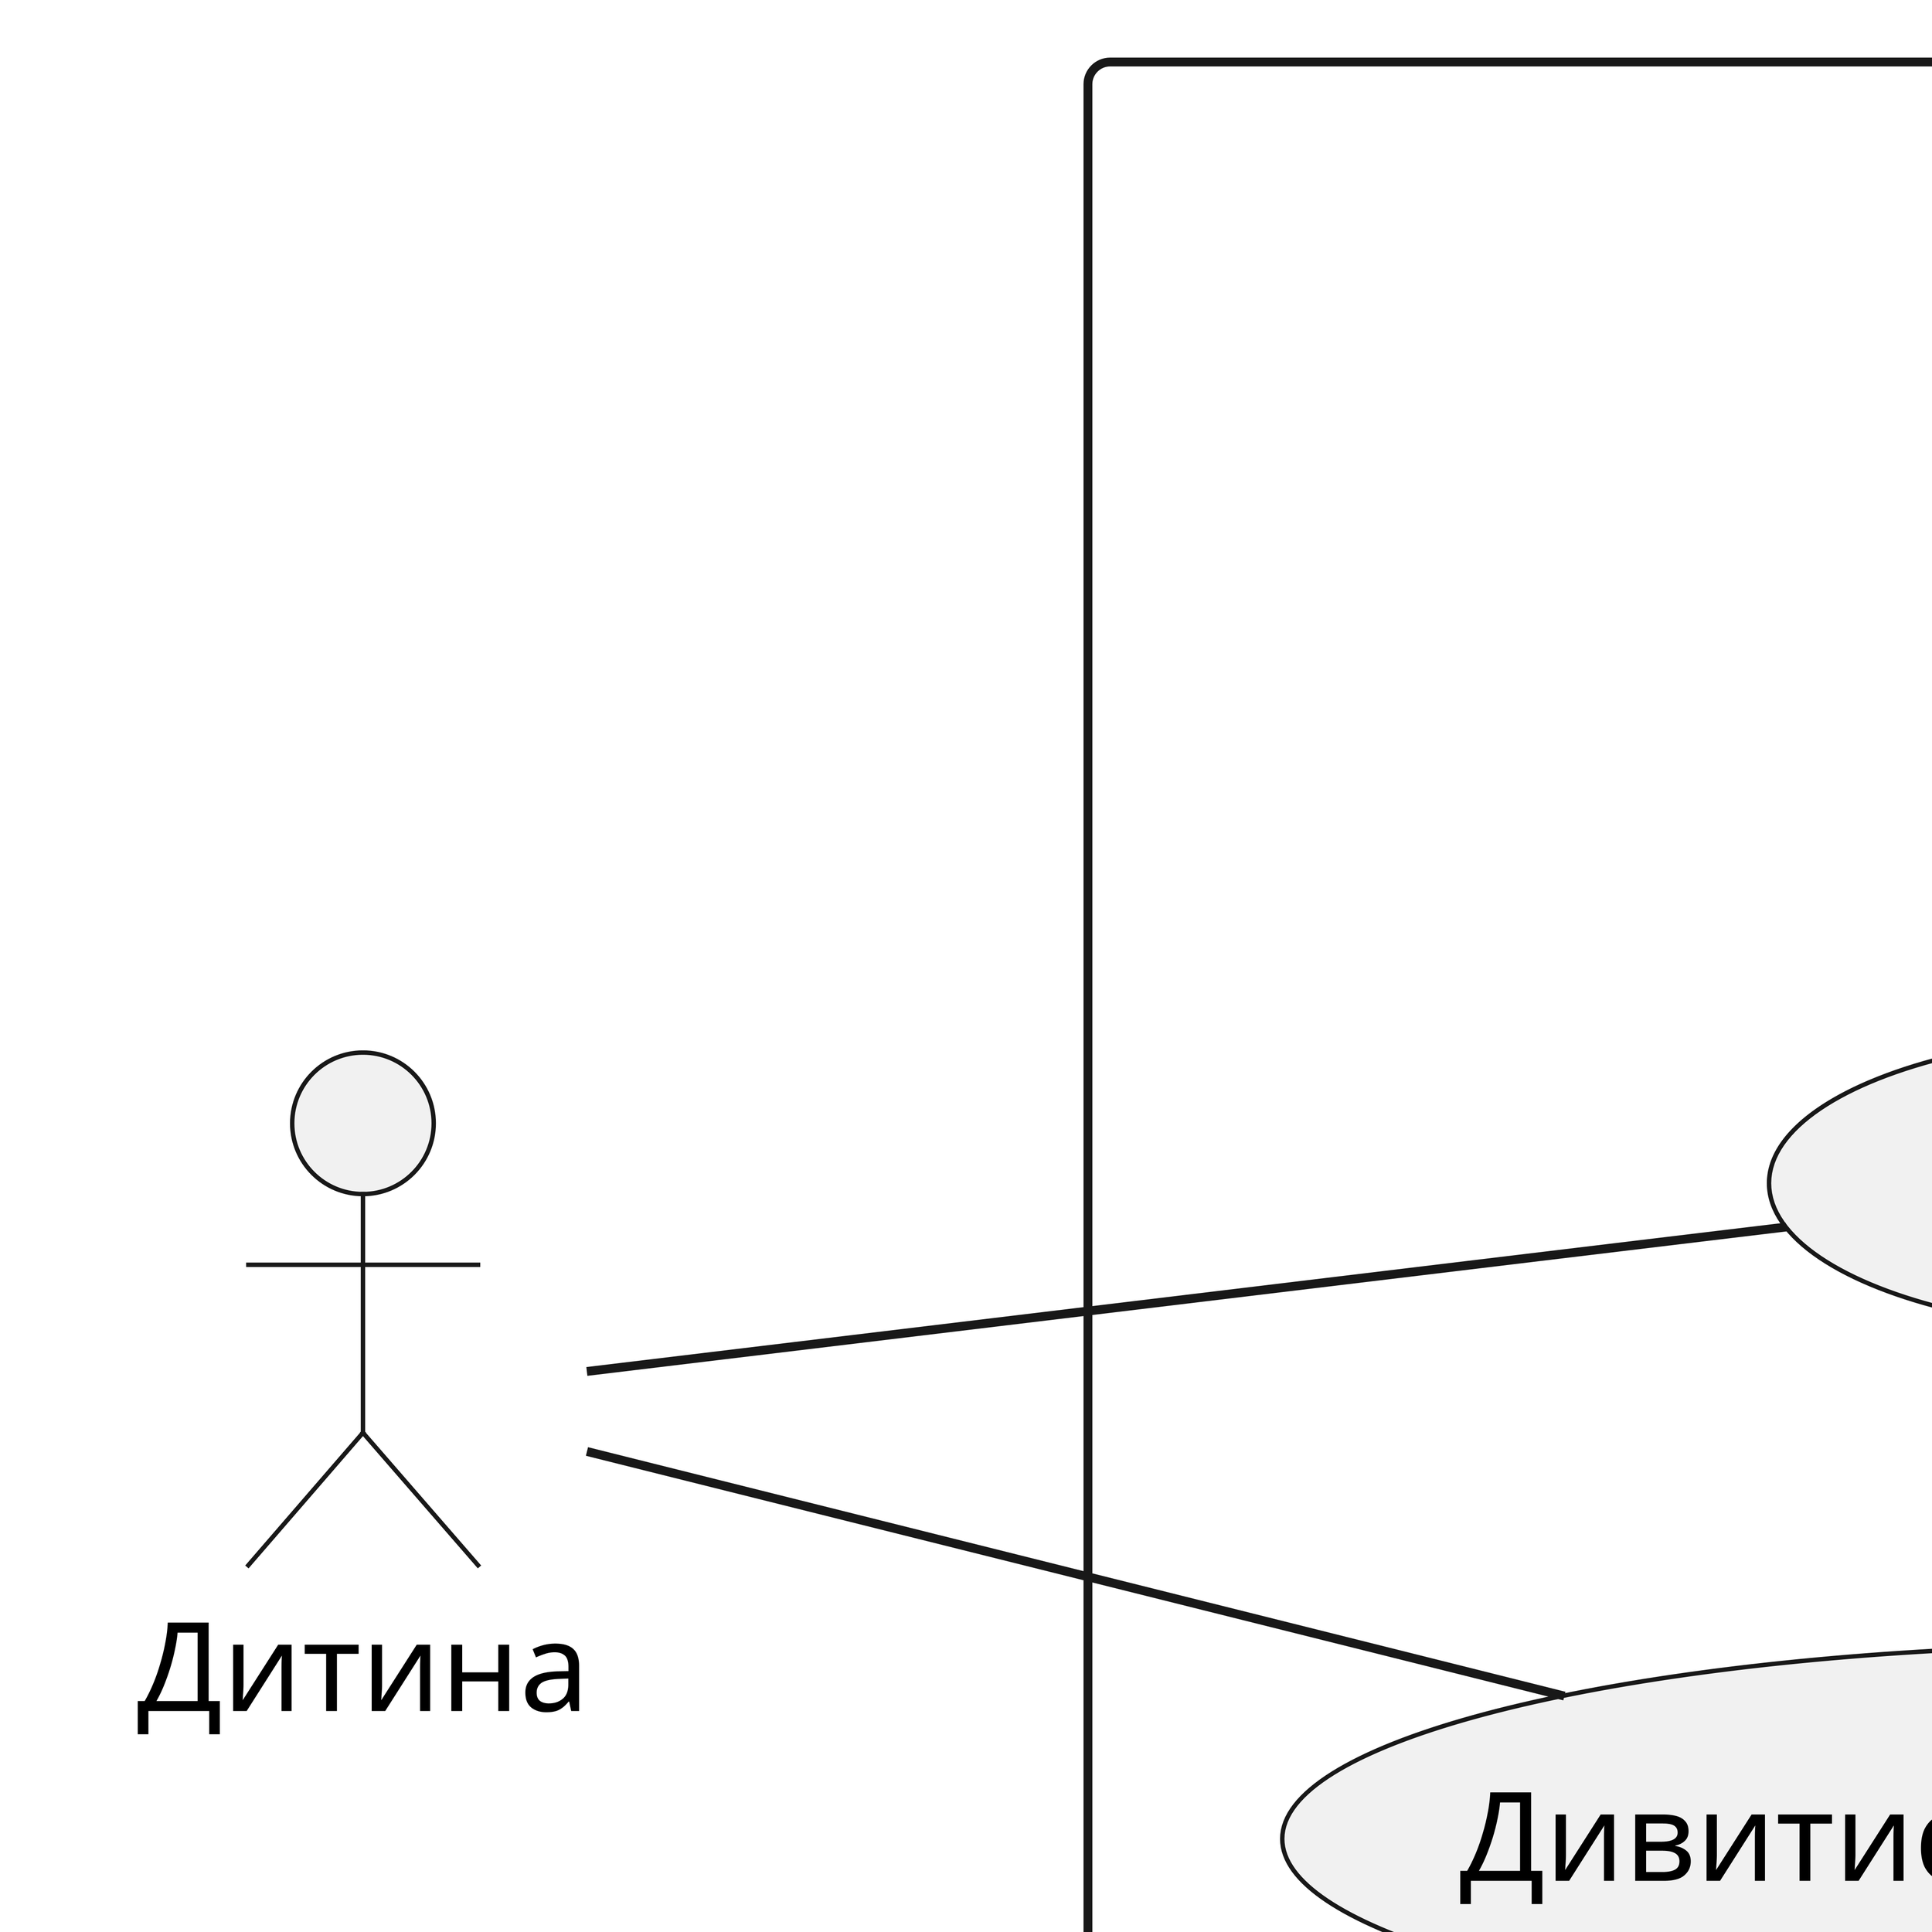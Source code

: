 @startuml

skinparam dpi 600

scale 3

left to right direction

actor Дитина as child
actor Батьки as parent
actor Дослідник as scientist
rectangle ПМК {
    usecase "Іграти" as play
    usecase "Вибрати режим" as selectMode
    usecase "Вивчення дактилів" as learnDactyl
    usecase "Вивчення жестів" as learnSign
    usecase "Іграти в шаради" as playCards
    usecase "Іграти в пари\n (жест - слово)" as playPairs
    usecase "Розповідь казки" as tellFury
    usecase "Потвторити алфавіт" as alphabet
    usecase "Розповідь\n коротких оповідань" as tellShortWords
    usecase "Дивитися досягнення"  as getAchievements
    usecase "Оцінити\n якість сеансу" as rateSession
    usecase "Вибрати налаштування" as options
    usecase "Вибрати метод\n обробки  рухів\n" as selectMethod
    usecase "Вибрати кінцевий автомат" as stateMachine
    usecase "Вибрати метод RNN" as RNN
    usecase "Вибрати метод GRU" as GRU
    usecase "Вибрати метод TGCN" as TGCN
    usecase "Вибрати складність" as selectDifficulty
    usecase "Вибрати допустимі ігри" as selectAllowedGames
    usecase "Отримати статистику" as getStatistics
    usecase "Отримати оцінки ігор" as getGameRate
    usecase "Отримати популярність ігор" as getGamePopularity
    usecase "Отримати популярність методу" as getMethodPopularity
    usecase "Отримати якість\n роботи методу" as getQualityMethod
}

child -- play

play --> selectMode:include
play <-- learnSign: extends
play <-- learnDactyl: extends
learnSign <-- playPairs: extends
learnSign <-- playCards: extends
learnSign <-- tellFury: extends
learnDactyl <-- tellShortWords: extends
learnDactyl <-- alphabet: extends

child -- getAchievements

parent -- getAchievements
parent -- rateSession


parent -- options

options --> selectAllowedGames: include
options --> selectMethod: include
options --> selectDifficulty: include

selectMethod <-- RNN: extends
selectMethod <-- GRU: extends
selectMethod <-- TGCN: extends
selectMethod <-- stateMachine: extends

scientist -- getStatistics

getStatistics --> getGameRate: include
getStatistics --> getGamePopularity: include
getStatistics --> getMethodPopularity: include
getStatistics --> getQualityMethod: include
@enduml